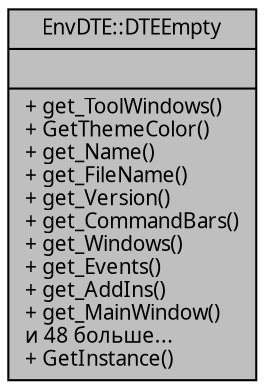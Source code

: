 digraph "EnvDTE::DTEEmpty"
{
 // INTERACTIVE_SVG=YES
  edge [fontname="Verdana",fontsize="10",labelfontname="Verdana",labelfontsize="10"];
  node [fontname="Verdana",fontsize="10",shape=record];
  Node1 [label="{EnvDTE::DTEEmpty\n||+ get_ToolWindows()\l+ GetThemeColor()\l+ get_Name()\l+ get_FileName()\l+ get_Version()\l+ get_CommandBars()\l+ get_Windows()\l+ get_Events()\l+ get_AddIns()\l+ get_MainWindow()\lи 48 больше...\l+ GetInstance()\l}",height=0.2,width=0.4,color="black", fillcolor="grey75", style="filled", fontcolor="black"];
}
